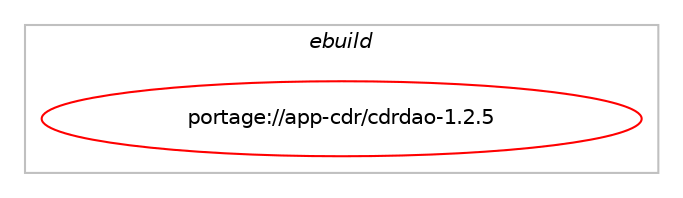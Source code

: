 digraph prolog {

# *************
# Graph options
# *************

newrank=true;
concentrate=true;
compound=true;
graph [rankdir=LR,fontname=Helvetica,fontsize=10,ranksep=1.5];#, ranksep=2.5, nodesep=0.2];
edge  [arrowhead=vee];
node  [fontname=Helvetica,fontsize=10];

# **********
# The ebuild
# **********

subgraph cluster_leftcol {
color=gray;
label=<<i>ebuild</i>>;
id [label="portage://app-cdr/cdrdao-1.2.5", color=red, width=4, href="../app-cdr/cdrdao-1.2.5.svg"];
}

# ****************
# The dependencies
# ****************

subgraph cluster_midcol {
color=gray;
label=<<i>dependencies</i>>;
subgraph cluster_compile {
fillcolor="#eeeeee";
style=filled;
label=<<i>compile</i>>;
# *** BEGIN UNKNOWN DEPENDENCY TYPE (TODO) ***
# id -> equal(use_conditional_group(positive,encode,portage://app-cdr/cdrdao-1.2.5,[package_dependency(portage://app-cdr/cdrdao-1.2.5,install,no,media-sound,lame,greaterequal,[3.99,,,3.99],[],[])]))
# *** END UNKNOWN DEPENDENCY TYPE (TODO) ***

# *** BEGIN UNKNOWN DEPENDENCY TYPE (TODO) ***
# id -> equal(use_conditional_group(positive,mad,portage://app-cdr/cdrdao-1.2.5,[package_dependency(portage://app-cdr/cdrdao-1.2.5,install,no,media-libs,libao,none,[,,],[],[]),package_dependency(portage://app-cdr/cdrdao-1.2.5,install,no,media-libs,libmad,none,[,,],[],[])]))
# *** END UNKNOWN DEPENDENCY TYPE (TODO) ***

# *** BEGIN UNKNOWN DEPENDENCY TYPE (TODO) ***
# id -> equal(use_conditional_group(positive,vorbis,portage://app-cdr/cdrdao-1.2.5,[package_dependency(portage://app-cdr/cdrdao-1.2.5,install,no,media-libs,libao,none,[,,],[],[]),package_dependency(portage://app-cdr/cdrdao-1.2.5,install,no,media-libs,libvorbis,none,[,,],[],[])]))
# *** END UNKNOWN DEPENDENCY TYPE (TODO) ***

# *** BEGIN UNKNOWN DEPENDENCY TYPE (TODO) ***
# id -> equal(package_dependency(portage://app-cdr/cdrdao-1.2.5,install,no,app-cdr,cdrtools,none,[,,],[],[]))
# *** END UNKNOWN DEPENDENCY TYPE (TODO) ***

}
subgraph cluster_compileandrun {
fillcolor="#eeeeee";
style=filled;
label=<<i>compile and run</i>>;
}
subgraph cluster_run {
fillcolor="#eeeeee";
style=filled;
label=<<i>run</i>>;
# *** BEGIN UNKNOWN DEPENDENCY TYPE (TODO) ***
# id -> equal(use_conditional_group(positive,encode,portage://app-cdr/cdrdao-1.2.5,[package_dependency(portage://app-cdr/cdrdao-1.2.5,run,no,media-sound,lame,greaterequal,[3.99,,,3.99],[],[])]))
# *** END UNKNOWN DEPENDENCY TYPE (TODO) ***

# *** BEGIN UNKNOWN DEPENDENCY TYPE (TODO) ***
# id -> equal(use_conditional_group(positive,mad,portage://app-cdr/cdrdao-1.2.5,[package_dependency(portage://app-cdr/cdrdao-1.2.5,run,no,media-libs,libao,none,[,,],[],[]),package_dependency(portage://app-cdr/cdrdao-1.2.5,run,no,media-libs,libmad,none,[,,],[],[])]))
# *** END UNKNOWN DEPENDENCY TYPE (TODO) ***

# *** BEGIN UNKNOWN DEPENDENCY TYPE (TODO) ***
# id -> equal(use_conditional_group(positive,vorbis,portage://app-cdr/cdrdao-1.2.5,[package_dependency(portage://app-cdr/cdrdao-1.2.5,run,no,media-libs,libao,none,[,,],[],[]),package_dependency(portage://app-cdr/cdrdao-1.2.5,run,no,media-libs,libvorbis,none,[,,],[],[])]))
# *** END UNKNOWN DEPENDENCY TYPE (TODO) ***

# *** BEGIN UNKNOWN DEPENDENCY TYPE (TODO) ***
# id -> equal(package_dependency(portage://app-cdr/cdrdao-1.2.5,run,no,app-cdr,cdrtools,none,[,,],[],[]))
# *** END UNKNOWN DEPENDENCY TYPE (TODO) ***

# *** BEGIN UNKNOWN DEPENDENCY TYPE (TODO) ***
# id -> equal(package_dependency(portage://app-cdr/cdrdao-1.2.5,run,weak,app-cdr,cue2toc,none,[,,],[],[]))
# *** END UNKNOWN DEPENDENCY TYPE (TODO) ***

}
}

# **************
# The candidates
# **************

subgraph cluster_choices {
rank=same;
color=gray;
label=<<i>candidates</i>>;

}

}
